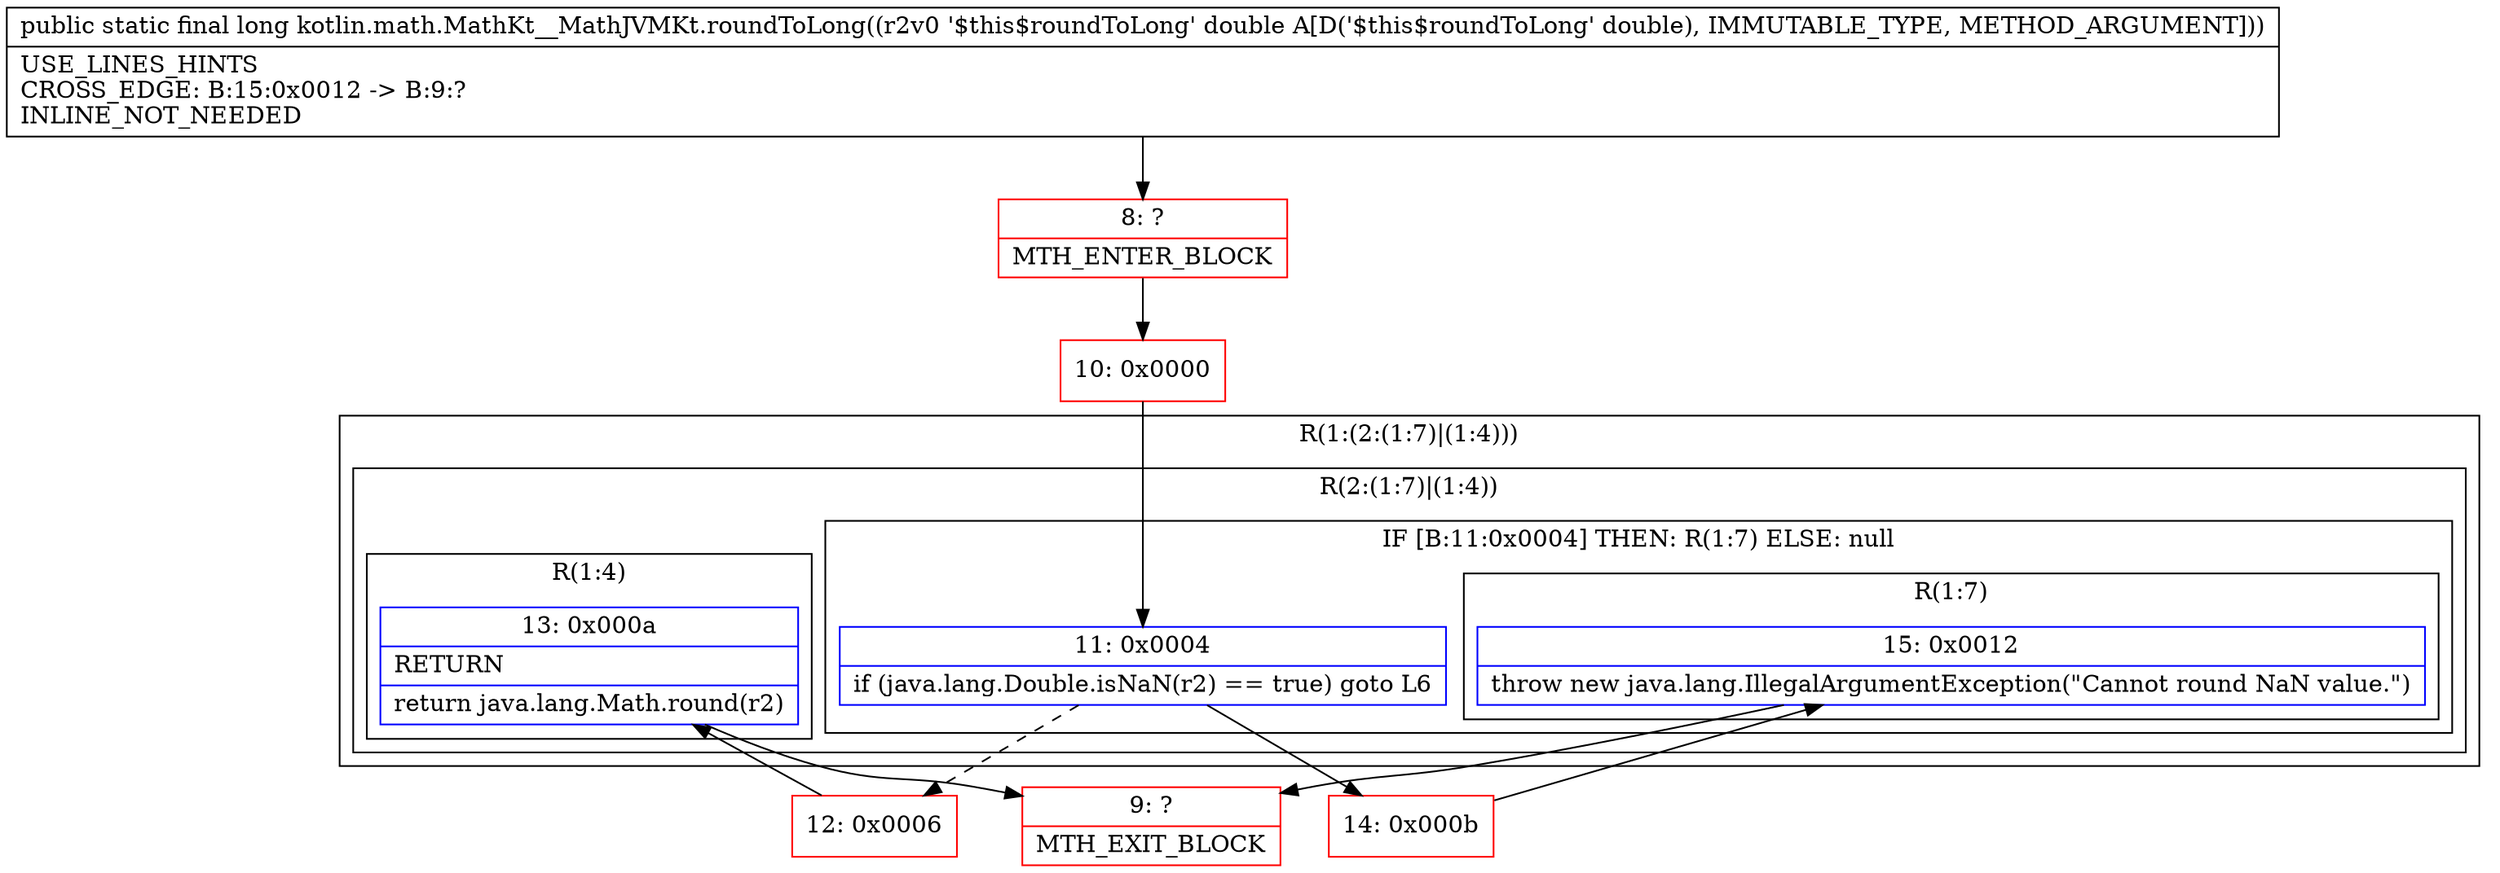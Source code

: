 digraph "CFG forkotlin.math.MathKt__MathJVMKt.roundToLong(D)J" {
subgraph cluster_Region_689126576 {
label = "R(1:(2:(1:7)|(1:4)))";
node [shape=record,color=blue];
subgraph cluster_Region_1000236475 {
label = "R(2:(1:7)|(1:4))";
node [shape=record,color=blue];
subgraph cluster_IfRegion_265198902 {
label = "IF [B:11:0x0004] THEN: R(1:7) ELSE: null";
node [shape=record,color=blue];
Node_11 [shape=record,label="{11\:\ 0x0004|if (java.lang.Double.isNaN(r2) == true) goto L6\l}"];
subgraph cluster_Region_1390363063 {
label = "R(1:7)";
node [shape=record,color=blue];
Node_15 [shape=record,label="{15\:\ 0x0012|throw new java.lang.IllegalArgumentException(\"Cannot round NaN value.\")\l}"];
}
}
subgraph cluster_Region_1654194656 {
label = "R(1:4)";
node [shape=record,color=blue];
Node_13 [shape=record,label="{13\:\ 0x000a|RETURN\l|return java.lang.Math.round(r2)\l}"];
}
}
}
Node_8 [shape=record,color=red,label="{8\:\ ?|MTH_ENTER_BLOCK\l}"];
Node_10 [shape=record,color=red,label="{10\:\ 0x0000}"];
Node_12 [shape=record,color=red,label="{12\:\ 0x0006}"];
Node_9 [shape=record,color=red,label="{9\:\ ?|MTH_EXIT_BLOCK\l}"];
Node_14 [shape=record,color=red,label="{14\:\ 0x000b}"];
MethodNode[shape=record,label="{public static final long kotlin.math.MathKt__MathJVMKt.roundToLong((r2v0 '$this$roundToLong' double A[D('$this$roundToLong' double), IMMUTABLE_TYPE, METHOD_ARGUMENT]))  | USE_LINES_HINTS\lCROSS_EDGE: B:15:0x0012 \-\> B:9:?\lINLINE_NOT_NEEDED\l}"];
MethodNode -> Node_8;Node_11 -> Node_12[style=dashed];
Node_11 -> Node_14;
Node_15 -> Node_9;
Node_13 -> Node_9;
Node_8 -> Node_10;
Node_10 -> Node_11;
Node_12 -> Node_13;
Node_14 -> Node_15;
}

